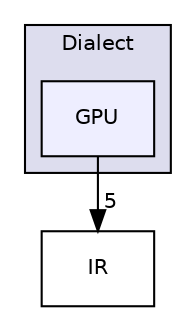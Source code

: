 digraph "include/mlir/Dialect/GPU" {
  bgcolor=transparent;
  compound=true
  node [ fontsize="10", fontname="Helvetica"];
  edge [ labelfontsize="10", labelfontname="Helvetica"];
  subgraph clusterdir_d07a6fac82475a065a3b2953573f00a0 {
    graph [ bgcolor="#ddddee", pencolor="black", label="Dialect" fontname="Helvetica", fontsize="10", URL="dir_d07a6fac82475a065a3b2953573f00a0.html"]
  dir_93cabfc07d4b6bdd370da47c980ee537 [shape=box, label="GPU", style="filled", fillcolor="#eeeeff", pencolor="black", URL="dir_93cabfc07d4b6bdd370da47c980ee537.html"];
  }
  dir_84ef7c054b4edc3447cfba80cee80f65 [shape=box label="IR" URL="dir_84ef7c054b4edc3447cfba80cee80f65.html"];
  dir_93cabfc07d4b6bdd370da47c980ee537->dir_84ef7c054b4edc3447cfba80cee80f65 [headlabel="5", labeldistance=1.5 headhref="dir_000007_000032.html"];
}
